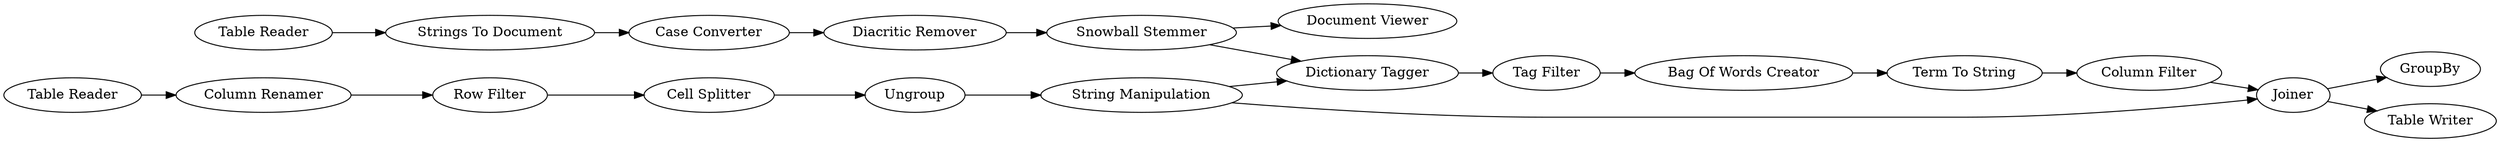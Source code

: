 digraph {
	"6928194746774174553_3" [label=Ungroup]
	"6928194746774174553_20" [label="Column Filter"]
	"6928194746774174553_18" [label=GroupBy]
	"6928194746774174553_12" [label="Tag Filter"]
	"6928194746774174553_5" [label="Strings To Document"]
	"6928194746774174553_2026" [label="Row Filter"]
	"6928194746774174553_2024" [label="Table Reader"]
	"6928194746774174553_1684" [label="Table Reader"]
	"6928194746774174553_16" [label="Diacritic Remover"]
	"6928194746774174553_10" [label="Dictionary Tagger"]
	"6928194746774174553_14" [label="Term To String"]
	"6928194746774174553_13" [label="Bag Of Words Creator"]
	"6928194746774174553_21" [label="Snowball Stemmer"]
	"6928194746774174553_15" [label=Joiner]
	"6928194746774174553_2025" [label="Column Renamer"]
	"6928194746774174553_9" [label="String Manipulation"]
	"6928194746774174553_19" [label="Document Viewer"]
	"6928194746774174553_2" [label="Cell Splitter"]
	"6928194746774174553_6" [label="Case Converter"]
	"6928194746774174553_2027" [label="Table Writer"]
	"6928194746774174553_2" -> "6928194746774174553_3"
	"6928194746774174553_6" -> "6928194746774174553_16"
	"6928194746774174553_9" -> "6928194746774174553_10"
	"6928194746774174553_3" -> "6928194746774174553_9"
	"6928194746774174553_10" -> "6928194746774174553_12"
	"6928194746774174553_21" -> "6928194746774174553_19"
	"6928194746774174553_15" -> "6928194746774174553_18"
	"6928194746774174553_9" -> "6928194746774174553_15"
	"6928194746774174553_2025" -> "6928194746774174553_2026"
	"6928194746774174553_16" -> "6928194746774174553_21"
	"6928194746774174553_13" -> "6928194746774174553_14"
	"6928194746774174553_21" -> "6928194746774174553_10"
	"6928194746774174553_20" -> "6928194746774174553_15"
	"6928194746774174553_15" -> "6928194746774174553_2027"
	"6928194746774174553_2024" -> "6928194746774174553_5"
	"6928194746774174553_1684" -> "6928194746774174553_2025"
	"6928194746774174553_5" -> "6928194746774174553_6"
	"6928194746774174553_14" -> "6928194746774174553_20"
	"6928194746774174553_12" -> "6928194746774174553_13"
	"6928194746774174553_2026" -> "6928194746774174553_2"
	rankdir=LR
}
